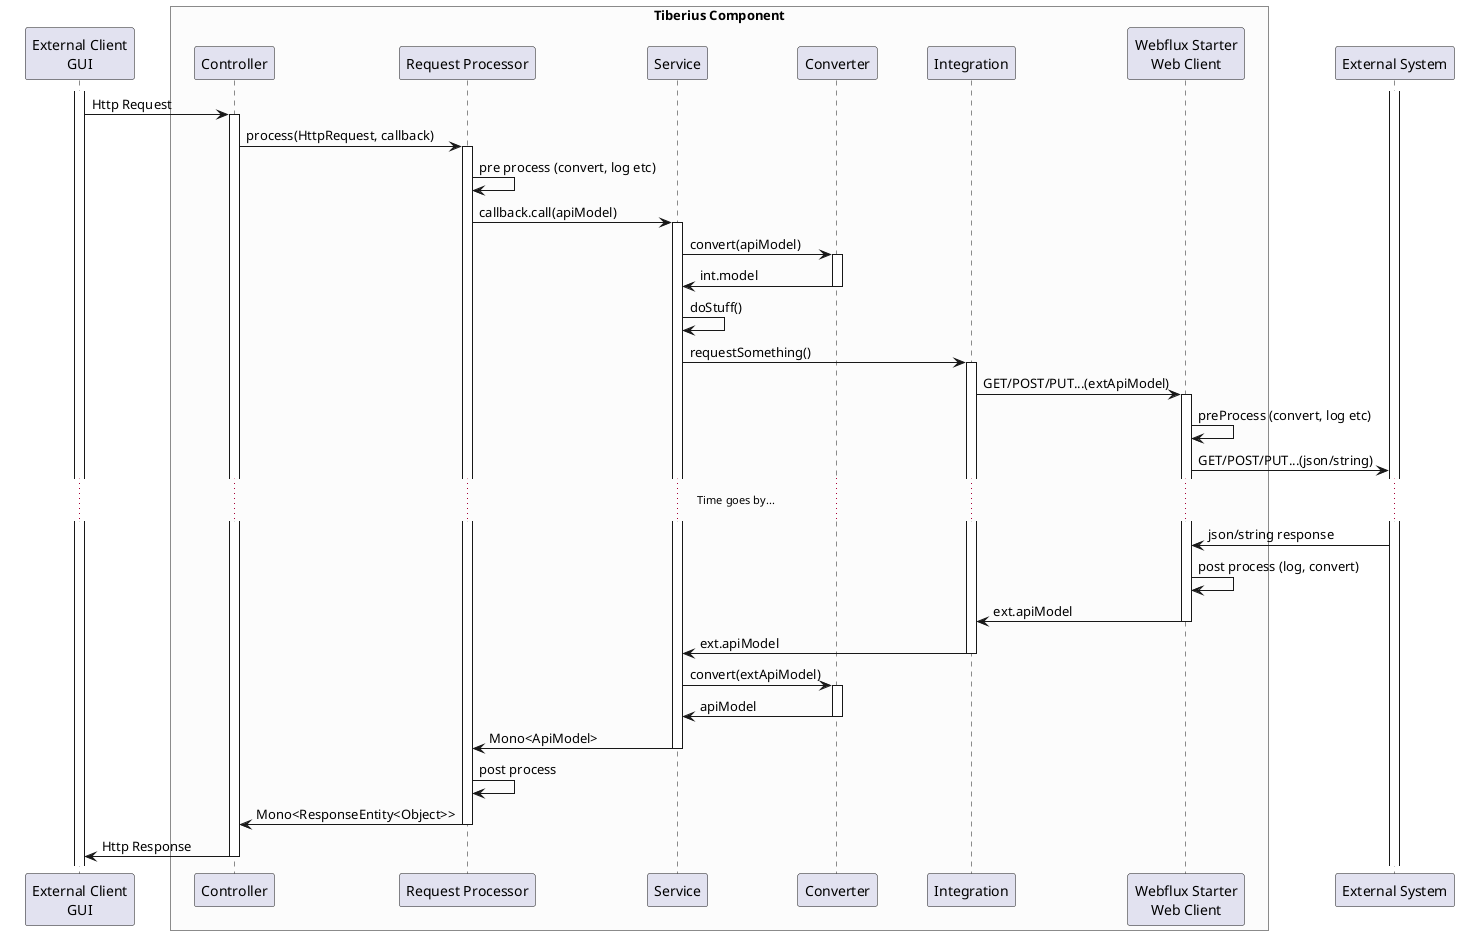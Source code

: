 @startuml
skinparam ParticipantPadding 20
skinparam BoxPadding 10

participant "External Client\nGUI" as e
box "Tiberius Component" #fcfcfc
participant "Controller" as c
participant "Request Processor" as rp
participant "Service" as s
participant "Converter" as con
participant "Integration" as i
participant "Webflux Starter\nWeb Client" as wc
end box
participant "External System" as x

activate x
activate e
e -> c: Http Request
activate c
c -> rp: process(HttpRequest, callback)
activate rp
rp -> rp: pre process (convert, log etc)
rp -> s: callback.call(apiModel)
activate s
s -> con: convert(apiModel)
activate con
con -> s: int.model
deactivate con
s -> s: doStuff()
s -> i: requestSomething()
activate i
i -> wc: GET/POST/PUT...(extApiModel)
activate wc
wc -> wc: preProcess (convert, log etc)
wc -> x: GET/POST/PUT...(json/string)
...Time goes by... ...
x -> wc: json/string response
wc -> wc: post process (log, convert)
wc -> i: ext.apiModel
deactivate wc
i -> s: ext.apiModel
deactivate i
s -> con: convert(extApiModel)
activate con
con -> s: apiModel
deactivate con
s -> rp: Mono<ApiModel>
deactivate s
rp -> rp: post process
rp -> c: Mono<ResponseEntity<Object>>
deactivate rp
c -> e: Http Response
deactivate c

@enduml
